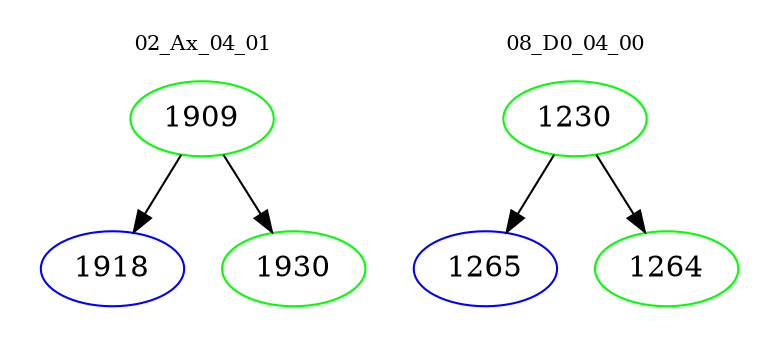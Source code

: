 digraph{
subgraph cluster_0 {
color = white
label = "02_Ax_04_01";
fontsize=10;
T0_1909 [label="1909", color="green"]
T0_1909 -> T0_1918 [color="black"]
T0_1918 [label="1918", color="blue"]
T0_1909 -> T0_1930 [color="black"]
T0_1930 [label="1930", color="green"]
}
subgraph cluster_1 {
color = white
label = "08_D0_04_00";
fontsize=10;
T1_1230 [label="1230", color="green"]
T1_1230 -> T1_1265 [color="black"]
T1_1265 [label="1265", color="blue"]
T1_1230 -> T1_1264 [color="black"]
T1_1264 [label="1264", color="green"]
}
}
